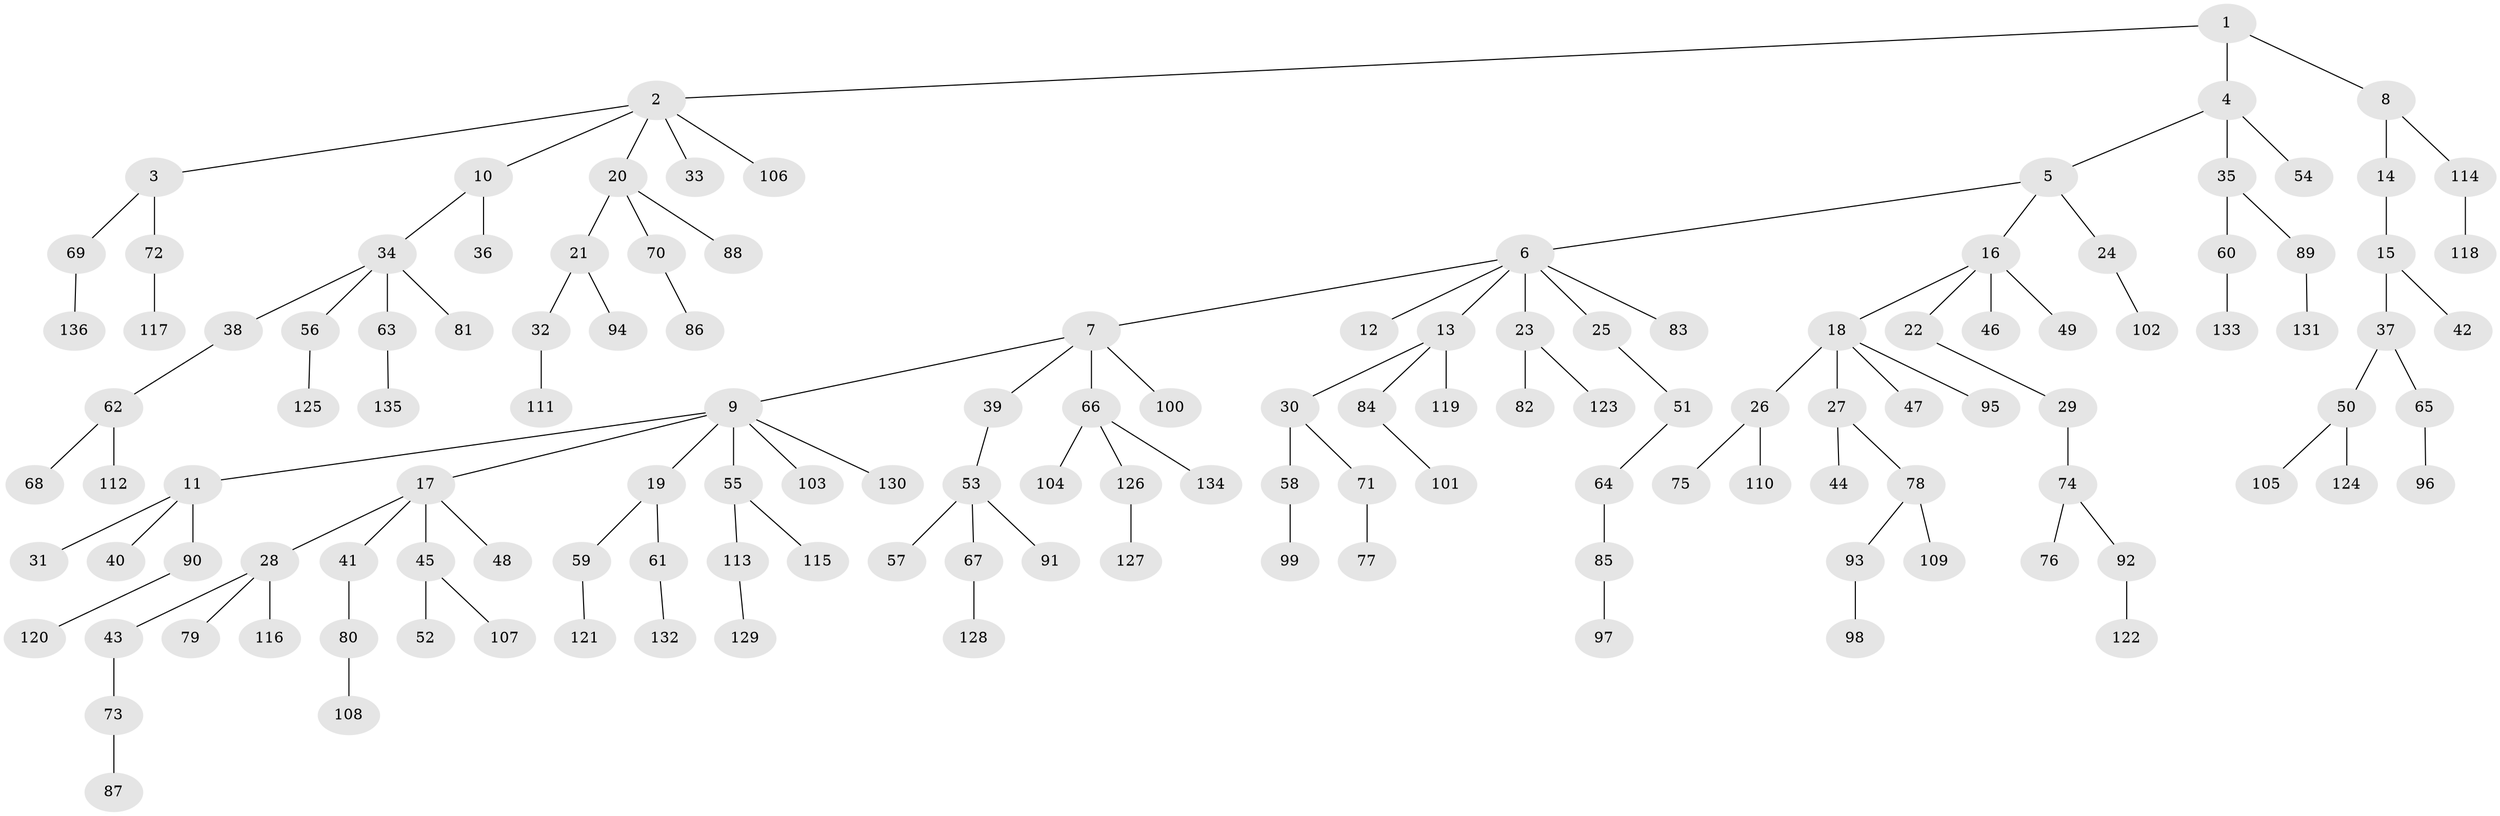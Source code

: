 // Generated by graph-tools (version 1.1) at 2025/02/03/09/25 03:02:16]
// undirected, 136 vertices, 135 edges
graph export_dot {
graph [start="1"]
  node [color=gray90,style=filled];
  1;
  2;
  3;
  4;
  5;
  6;
  7;
  8;
  9;
  10;
  11;
  12;
  13;
  14;
  15;
  16;
  17;
  18;
  19;
  20;
  21;
  22;
  23;
  24;
  25;
  26;
  27;
  28;
  29;
  30;
  31;
  32;
  33;
  34;
  35;
  36;
  37;
  38;
  39;
  40;
  41;
  42;
  43;
  44;
  45;
  46;
  47;
  48;
  49;
  50;
  51;
  52;
  53;
  54;
  55;
  56;
  57;
  58;
  59;
  60;
  61;
  62;
  63;
  64;
  65;
  66;
  67;
  68;
  69;
  70;
  71;
  72;
  73;
  74;
  75;
  76;
  77;
  78;
  79;
  80;
  81;
  82;
  83;
  84;
  85;
  86;
  87;
  88;
  89;
  90;
  91;
  92;
  93;
  94;
  95;
  96;
  97;
  98;
  99;
  100;
  101;
  102;
  103;
  104;
  105;
  106;
  107;
  108;
  109;
  110;
  111;
  112;
  113;
  114;
  115;
  116;
  117;
  118;
  119;
  120;
  121;
  122;
  123;
  124;
  125;
  126;
  127;
  128;
  129;
  130;
  131;
  132;
  133;
  134;
  135;
  136;
  1 -- 2;
  1 -- 4;
  1 -- 8;
  2 -- 3;
  2 -- 10;
  2 -- 20;
  2 -- 33;
  2 -- 106;
  3 -- 69;
  3 -- 72;
  4 -- 5;
  4 -- 35;
  4 -- 54;
  5 -- 6;
  5 -- 16;
  5 -- 24;
  6 -- 7;
  6 -- 12;
  6 -- 13;
  6 -- 23;
  6 -- 25;
  6 -- 83;
  7 -- 9;
  7 -- 39;
  7 -- 66;
  7 -- 100;
  8 -- 14;
  8 -- 114;
  9 -- 11;
  9 -- 17;
  9 -- 19;
  9 -- 55;
  9 -- 103;
  9 -- 130;
  10 -- 34;
  10 -- 36;
  11 -- 31;
  11 -- 40;
  11 -- 90;
  13 -- 30;
  13 -- 84;
  13 -- 119;
  14 -- 15;
  15 -- 37;
  15 -- 42;
  16 -- 18;
  16 -- 22;
  16 -- 46;
  16 -- 49;
  17 -- 28;
  17 -- 41;
  17 -- 45;
  17 -- 48;
  18 -- 26;
  18 -- 27;
  18 -- 47;
  18 -- 95;
  19 -- 59;
  19 -- 61;
  20 -- 21;
  20 -- 70;
  20 -- 88;
  21 -- 32;
  21 -- 94;
  22 -- 29;
  23 -- 82;
  23 -- 123;
  24 -- 102;
  25 -- 51;
  26 -- 75;
  26 -- 110;
  27 -- 44;
  27 -- 78;
  28 -- 43;
  28 -- 79;
  28 -- 116;
  29 -- 74;
  30 -- 58;
  30 -- 71;
  32 -- 111;
  34 -- 38;
  34 -- 56;
  34 -- 63;
  34 -- 81;
  35 -- 60;
  35 -- 89;
  37 -- 50;
  37 -- 65;
  38 -- 62;
  39 -- 53;
  41 -- 80;
  43 -- 73;
  45 -- 52;
  45 -- 107;
  50 -- 105;
  50 -- 124;
  51 -- 64;
  53 -- 57;
  53 -- 67;
  53 -- 91;
  55 -- 113;
  55 -- 115;
  56 -- 125;
  58 -- 99;
  59 -- 121;
  60 -- 133;
  61 -- 132;
  62 -- 68;
  62 -- 112;
  63 -- 135;
  64 -- 85;
  65 -- 96;
  66 -- 104;
  66 -- 126;
  66 -- 134;
  67 -- 128;
  69 -- 136;
  70 -- 86;
  71 -- 77;
  72 -- 117;
  73 -- 87;
  74 -- 76;
  74 -- 92;
  78 -- 93;
  78 -- 109;
  80 -- 108;
  84 -- 101;
  85 -- 97;
  89 -- 131;
  90 -- 120;
  92 -- 122;
  93 -- 98;
  113 -- 129;
  114 -- 118;
  126 -- 127;
}
